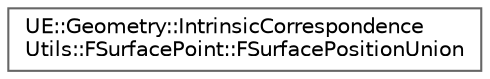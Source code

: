 digraph "Graphical Class Hierarchy"
{
 // INTERACTIVE_SVG=YES
 // LATEX_PDF_SIZE
  bgcolor="transparent";
  edge [fontname=Helvetica,fontsize=10,labelfontname=Helvetica,labelfontsize=10];
  node [fontname=Helvetica,fontsize=10,shape=box,height=0.2,width=0.4];
  rankdir="LR";
  Node0 [id="Node000000",label="UE::Geometry::IntrinsicCorrespondence\lUtils::FSurfacePoint::FSurfacePositionUnion",height=0.2,width=0.4,color="grey40", fillcolor="white", style="filled",URL="$dd/d4c/unionUE_1_1Geometry_1_1IntrinsicCorrespondenceUtils_1_1FSurfacePoint_1_1FSurfacePositionUnion.html",tooltip=" "];
}
